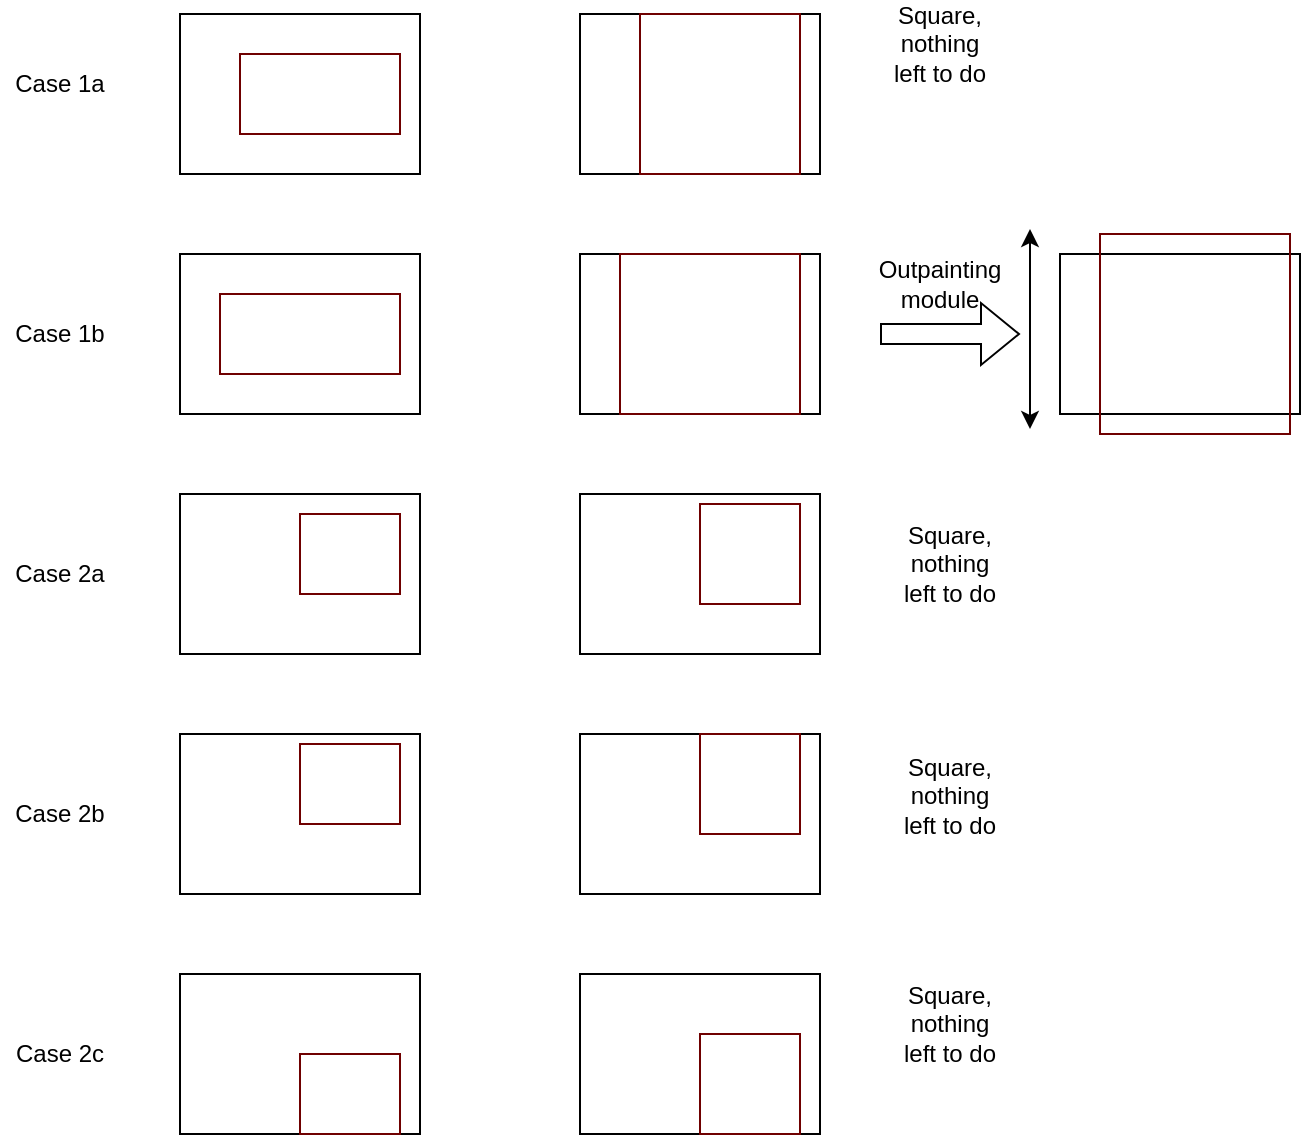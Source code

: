 <mxfile version="21.5.1" type="github">
  <diagram name="Page-1" id="dD4qSxTyb3Q1aRbLcb0a">
    <mxGraphModel dx="1397" dy="797" grid="0" gridSize="5" guides="1" tooltips="1" connect="1" arrows="1" fold="1" page="1" pageScale="1" pageWidth="850" pageHeight="1100" background="none" math="0" shadow="0">
      <root>
        <mxCell id="0" />
        <mxCell id="1" parent="0" />
        <mxCell id="W99N5dghaN8DPbElHies-5" value="" style="rounded=0;whiteSpace=wrap;html=1;fillColor=none;" parent="1" vertex="1">
          <mxGeometry x="120" y="400" width="120" height="80" as="geometry" />
        </mxCell>
        <mxCell id="W99N5dghaN8DPbElHies-6" value="" style="rounded=0;whiteSpace=wrap;html=1;fillColor=none;fontColor=#ffffff;strokeColor=#6F0000;" parent="1" vertex="1">
          <mxGeometry x="180" y="410" width="50" height="40" as="geometry" />
        </mxCell>
        <mxCell id="W99N5dghaN8DPbElHies-8" value="" style="rounded=0;whiteSpace=wrap;html=1;fillColor=none;" parent="1" vertex="1">
          <mxGeometry x="320" y="400" width="120" height="80" as="geometry" />
        </mxCell>
        <mxCell id="W99N5dghaN8DPbElHies-9" value="" style="rounded=0;whiteSpace=wrap;html=1;fillColor=none;fontColor=#ffffff;strokeColor=#6F0000;" parent="1" vertex="1">
          <mxGeometry x="380" y="405" width="50" height="50" as="geometry" />
        </mxCell>
        <mxCell id="W99N5dghaN8DPbElHies-10" value="" style="rounded=0;whiteSpace=wrap;html=1;fillColor=none;" parent="1" vertex="1">
          <mxGeometry x="320" y="520" width="120" height="80" as="geometry" />
        </mxCell>
        <mxCell id="W99N5dghaN8DPbElHies-11" value="" style="rounded=0;whiteSpace=wrap;html=1;fillColor=none;fontColor=#ffffff;strokeColor=#6F0000;" parent="1" vertex="1">
          <mxGeometry x="380" y="520" width="50" height="50" as="geometry" />
        </mxCell>
        <mxCell id="W99N5dghaN8DPbElHies-18" value="Case 1a" style="text;html=1;strokeColor=none;fillColor=none;align=center;verticalAlign=middle;whiteSpace=wrap;rounded=0;" parent="1" vertex="1">
          <mxGeometry x="30" y="180" width="60" height="30" as="geometry" />
        </mxCell>
        <mxCell id="W99N5dghaN8DPbElHies-19" value="Case 1b" style="text;html=1;strokeColor=none;fillColor=none;align=center;verticalAlign=middle;whiteSpace=wrap;rounded=0;" parent="1" vertex="1">
          <mxGeometry x="30" y="305" width="60" height="30" as="geometry" />
        </mxCell>
        <mxCell id="W99N5dghaN8DPbElHies-20" value="" style="rounded=0;whiteSpace=wrap;html=1;fillColor=none;" parent="1" vertex="1">
          <mxGeometry x="120" y="160" width="120" height="80" as="geometry" />
        </mxCell>
        <mxCell id="W99N5dghaN8DPbElHies-21" value="" style="rounded=0;whiteSpace=wrap;html=1;fillColor=none;fontColor=#ffffff;strokeColor=#6F0000;" parent="1" vertex="1">
          <mxGeometry x="150" y="180" width="80" height="40" as="geometry" />
        </mxCell>
        <mxCell id="W99N5dghaN8DPbElHies-22" value="" style="rounded=0;whiteSpace=wrap;html=1;fillColor=none;" parent="1" vertex="1">
          <mxGeometry x="320" y="160" width="120" height="80" as="geometry" />
        </mxCell>
        <mxCell id="W99N5dghaN8DPbElHies-23" value="" style="rounded=0;whiteSpace=wrap;html=1;fillColor=none;fontColor=#ffffff;strokeColor=#6F0000;" parent="1" vertex="1">
          <mxGeometry x="350" y="160" width="80" height="80" as="geometry" />
        </mxCell>
        <mxCell id="W99N5dghaN8DPbElHies-24" value="" style="rounded=0;whiteSpace=wrap;html=1;fillColor=none;" parent="1" vertex="1">
          <mxGeometry x="320" y="280" width="120" height="80" as="geometry" />
        </mxCell>
        <mxCell id="W99N5dghaN8DPbElHies-25" value="" style="rounded=0;whiteSpace=wrap;html=1;fillColor=none;fontColor=#ffffff;strokeColor=#6F0000;" parent="1" vertex="1">
          <mxGeometry x="340" y="280" width="90" height="80" as="geometry" />
        </mxCell>
        <mxCell id="W99N5dghaN8DPbElHies-26" value="" style="rounded=0;whiteSpace=wrap;html=1;fillColor=none;" parent="1" vertex="1">
          <mxGeometry x="120" y="280" width="120" height="80" as="geometry" />
        </mxCell>
        <mxCell id="W99N5dghaN8DPbElHies-27" value="" style="rounded=0;whiteSpace=wrap;html=1;fillColor=none;fontColor=#ffffff;strokeColor=#6F0000;" parent="1" vertex="1">
          <mxGeometry x="140" y="300" width="90" height="40" as="geometry" />
        </mxCell>
        <mxCell id="W99N5dghaN8DPbElHies-28" value="Square, nothing left to do" style="text;html=1;strokeColor=none;fillColor=none;align=center;verticalAlign=middle;whiteSpace=wrap;rounded=0;" parent="1" vertex="1">
          <mxGeometry x="470" y="160" width="60" height="30" as="geometry" />
        </mxCell>
        <mxCell id="W99N5dghaN8DPbElHies-29" value="" style="shape=image;html=1;verticalAlign=top;verticalLabelPosition=bottom;labelBackgroundColor=#ffffff;imageAspect=0;aspect=fixed;image=https://cdn4.iconfinder.com/data/icons/ionicons/512/icon-checkmark-round-128.png" parent="1" vertex="1">
          <mxGeometry x="500" y="180" width="40" height="40" as="geometry" />
        </mxCell>
        <mxCell id="W99N5dghaN8DPbElHies-30" value="" style="shape=flexArrow;endArrow=classic;html=1;rounded=0;" parent="1" edge="1">
          <mxGeometry width="50" height="50" relative="1" as="geometry">
            <mxPoint x="470" y="320" as="sourcePoint" />
            <mxPoint x="540" y="320" as="targetPoint" />
          </mxGeometry>
        </mxCell>
        <mxCell id="W99N5dghaN8DPbElHies-31" value="Outpainting module" style="text;html=1;strokeColor=none;fillColor=none;align=center;verticalAlign=middle;whiteSpace=wrap;rounded=0;" parent="1" vertex="1">
          <mxGeometry x="470" y="280" width="60" height="30" as="geometry" />
        </mxCell>
        <mxCell id="W99N5dghaN8DPbElHies-32" value="" style="rounded=0;whiteSpace=wrap;html=1;fillColor=none;" parent="1" vertex="1">
          <mxGeometry x="560" y="280" width="120" height="80" as="geometry" />
        </mxCell>
        <mxCell id="W99N5dghaN8DPbElHies-33" value="" style="rounded=0;whiteSpace=wrap;html=1;fillColor=none;fontColor=#ffffff;strokeColor=#6F0000;" parent="1" vertex="1">
          <mxGeometry x="580" y="270" width="95" height="100" as="geometry" />
        </mxCell>
        <mxCell id="W99N5dghaN8DPbElHies-36" value="" style="endArrow=classic;startArrow=classic;html=1;rounded=0;" parent="1" edge="1">
          <mxGeometry width="50" height="50" relative="1" as="geometry">
            <mxPoint x="545" y="367.5" as="sourcePoint" />
            <mxPoint x="545" y="267.5" as="targetPoint" />
          </mxGeometry>
        </mxCell>
        <mxCell id="W99N5dghaN8DPbElHies-37" value="" style="rounded=0;whiteSpace=wrap;html=1;fillColor=none;" parent="1" vertex="1">
          <mxGeometry x="120" y="520" width="120" height="80" as="geometry" />
        </mxCell>
        <mxCell id="W99N5dghaN8DPbElHies-38" value="" style="rounded=0;whiteSpace=wrap;html=1;fillColor=none;fontColor=#ffffff;strokeColor=#6F0000;" parent="1" vertex="1">
          <mxGeometry x="180" y="525" width="50" height="40" as="geometry" />
        </mxCell>
        <mxCell id="W99N5dghaN8DPbElHies-39" value="" style="rounded=0;whiteSpace=wrap;html=1;fillColor=none;" parent="1" vertex="1">
          <mxGeometry x="320" y="640" width="120" height="80" as="geometry" />
        </mxCell>
        <mxCell id="W99N5dghaN8DPbElHies-40" value="" style="rounded=0;whiteSpace=wrap;html=1;fillColor=none;fontColor=#ffffff;strokeColor=#6F0000;" parent="1" vertex="1">
          <mxGeometry x="380" y="670" width="50" height="50" as="geometry" />
        </mxCell>
        <mxCell id="W99N5dghaN8DPbElHies-41" value="" style="rounded=0;whiteSpace=wrap;html=1;fillColor=none;" parent="1" vertex="1">
          <mxGeometry x="120" y="640" width="120" height="80" as="geometry" />
        </mxCell>
        <mxCell id="W99N5dghaN8DPbElHies-42" value="" style="rounded=0;whiteSpace=wrap;html=1;fillColor=none;fontColor=#ffffff;strokeColor=#6F0000;" parent="1" vertex="1">
          <mxGeometry x="180" y="680" width="50" height="40" as="geometry" />
        </mxCell>
        <mxCell id="W99N5dghaN8DPbElHies-43" value="Case 2a" style="text;html=1;strokeColor=none;fillColor=none;align=center;verticalAlign=middle;whiteSpace=wrap;rounded=0;" parent="1" vertex="1">
          <mxGeometry x="30" y="425" width="60" height="30" as="geometry" />
        </mxCell>
        <mxCell id="W99N5dghaN8DPbElHies-46" value="Case 2b" style="text;html=1;strokeColor=none;fillColor=none;align=center;verticalAlign=middle;whiteSpace=wrap;rounded=0;" parent="1" vertex="1">
          <mxGeometry x="30" y="545" width="60" height="30" as="geometry" />
        </mxCell>
        <mxCell id="W99N5dghaN8DPbElHies-47" value="Case 2c" style="text;html=1;strokeColor=none;fillColor=none;align=center;verticalAlign=middle;whiteSpace=wrap;rounded=0;" parent="1" vertex="1">
          <mxGeometry x="30" y="665" width="60" height="30" as="geometry" />
        </mxCell>
        <mxCell id="HjYwqH8ET5TT-9HMaKof-3" value="Square, nothing left to do" style="text;html=1;strokeColor=none;fillColor=none;align=center;verticalAlign=middle;whiteSpace=wrap;rounded=0;" vertex="1" parent="1">
          <mxGeometry x="475" y="420" width="60" height="30" as="geometry" />
        </mxCell>
        <mxCell id="HjYwqH8ET5TT-9HMaKof-4" value="" style="shape=image;html=1;verticalAlign=top;verticalLabelPosition=bottom;labelBackgroundColor=#ffffff;imageAspect=0;aspect=fixed;image=https://cdn4.iconfinder.com/data/icons/ionicons/512/icon-checkmark-round-128.png" vertex="1" parent="1">
          <mxGeometry x="505" y="440" width="40" height="40" as="geometry" />
        </mxCell>
        <mxCell id="HjYwqH8ET5TT-9HMaKof-5" value="Square, nothing left to do" style="text;html=1;strokeColor=none;fillColor=none;align=center;verticalAlign=middle;whiteSpace=wrap;rounded=0;" vertex="1" parent="1">
          <mxGeometry x="475" y="536" width="60" height="30" as="geometry" />
        </mxCell>
        <mxCell id="HjYwqH8ET5TT-9HMaKof-6" value="" style="shape=image;html=1;verticalAlign=top;verticalLabelPosition=bottom;labelBackgroundColor=#ffffff;imageAspect=0;aspect=fixed;image=https://cdn4.iconfinder.com/data/icons/ionicons/512/icon-checkmark-round-128.png" vertex="1" parent="1">
          <mxGeometry x="505" y="556" width="40" height="40" as="geometry" />
        </mxCell>
        <mxCell id="HjYwqH8ET5TT-9HMaKof-11" value="Square, nothing left to do" style="text;html=1;strokeColor=none;fillColor=none;align=center;verticalAlign=middle;whiteSpace=wrap;rounded=0;" vertex="1" parent="1">
          <mxGeometry x="475" y="650" width="60" height="30" as="geometry" />
        </mxCell>
        <mxCell id="HjYwqH8ET5TT-9HMaKof-12" value="" style="shape=image;html=1;verticalAlign=top;verticalLabelPosition=bottom;labelBackgroundColor=#ffffff;imageAspect=0;aspect=fixed;image=https://cdn4.iconfinder.com/data/icons/ionicons/512/icon-checkmark-round-128.png" vertex="1" parent="1">
          <mxGeometry x="505" y="670" width="40" height="40" as="geometry" />
        </mxCell>
      </root>
    </mxGraphModel>
  </diagram>
</mxfile>
